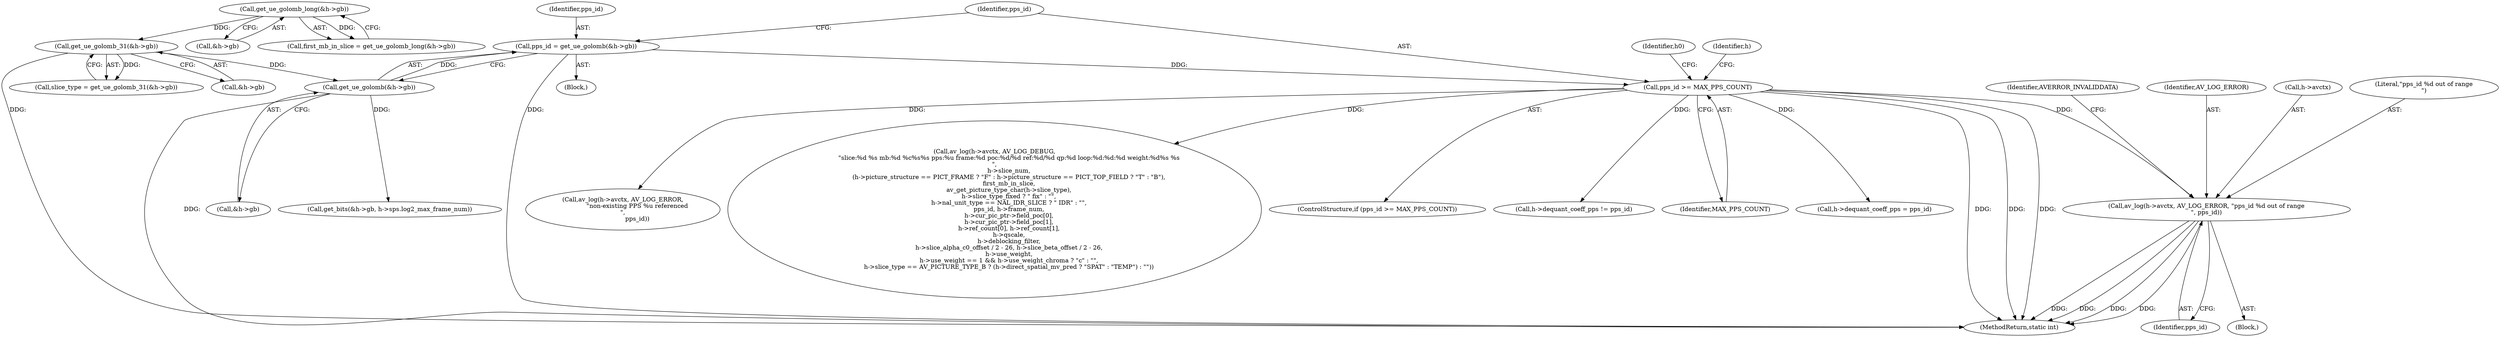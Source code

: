 digraph "0_FFmpeg_29ffeef5e73b8f41ff3a3f2242d356759c66f91f@pointer" {
"1000310" [label="(Call,av_log(h->avctx, AV_LOG_ERROR, \"pps_id %d out of range\n\", pps_id))"];
"1000306" [label="(Call,pps_id >= MAX_PPS_COUNT)"];
"1000298" [label="(Call,pps_id = get_ue_golomb(&h->gb))"];
"1000300" [label="(Call,get_ue_golomb(&h->gb))"];
"1000230" [label="(Call,get_ue_golomb_31(&h->gb))"];
"1000168" [label="(Call,get_ue_golomb_long(&h->gb))"];
"1000306" [label="(Call,pps_id >= MAX_PPS_COUNT)"];
"1000301" [label="(Call,&h->gb)"];
"1000318" [label="(Identifier,AVERROR_INVALIDDATA)"];
"1003305" [label="(Call,av_log(h->avctx, AV_LOG_DEBUG,\n               \"slice:%d %s mb:%d %c%s%s pps:%u frame:%d poc:%d/%d ref:%d/%d qp:%d loop:%d:%d:%d weight:%d%s %s\n\",\n               h->slice_num,\n               (h->picture_structure == PICT_FRAME ? \"F\" : h->picture_structure == PICT_TOP_FIELD ? \"T\" : \"B\"),\n               first_mb_in_slice,\n               av_get_picture_type_char(h->slice_type),\n               h->slice_type_fixed ? \" fix\" : \"\",\n               h->nal_unit_type == NAL_IDR_SLICE ? \" IDR\" : \"\",\n               pps_id, h->frame_num,\n               h->cur_pic_ptr->field_poc[0],\n               h->cur_pic_ptr->field_poc[1],\n               h->ref_count[0], h->ref_count[1],\n               h->qscale,\n               h->deblocking_filter,\n               h->slice_alpha_c0_offset / 2 - 26, h->slice_beta_offset / 2 - 26,\n               h->use_weight,\n               h->use_weight == 1 && h->use_weight_chroma ? \"c\" : \"\",\n               h->slice_type == AV_PICTURE_TYPE_B ? (h->direct_spatial_mv_pred ? \"SPAT\" : \"TEMP\") : \"\"))"];
"1000228" [label="(Call,slice_type = get_ue_golomb_31(&h->gb))"];
"1000230" [label="(Call,get_ue_golomb_31(&h->gb))"];
"1000305" [label="(ControlStructure,if (pps_id >= MAX_PPS_COUNT))"];
"1000231" [label="(Call,&h->gb)"];
"1000299" [label="(Identifier,pps_id)"];
"1000168" [label="(Call,get_ue_golomb_long(&h->gb))"];
"1000310" [label="(Call,av_log(h->avctx, AV_LOG_ERROR, \"pps_id %d out of range\n\", pps_id))"];
"1000298" [label="(Call,pps_id = get_ue_golomb(&h->gb))"];
"1000980" [label="(Call,h->dequant_coeff_pps != pps_id)"];
"1000314" [label="(Identifier,AV_LOG_ERROR)"];
"1000169" [label="(Call,&h->gb)"];
"1000308" [label="(Identifier,MAX_PPS_COUNT)"];
"1000986" [label="(Call,h->dequant_coeff_pps = pps_id)"];
"1000323" [label="(Identifier,h0)"];
"1003426" [label="(MethodReturn,static int)"];
"1000307" [label="(Identifier,pps_id)"];
"1000312" [label="(Identifier,h)"];
"1000311" [label="(Call,h->avctx)"];
"1000315" [label="(Literal,\"pps_id %d out of range\n\")"];
"1000127" [label="(Block,)"];
"1000166" [label="(Call,first_mb_in_slice = get_ue_golomb_long(&h->gb))"];
"1000316" [label="(Identifier,pps_id)"];
"1000309" [label="(Block,)"];
"1000327" [label="(Call,av_log(h->avctx, AV_LOG_ERROR,\n               \"non-existing PPS %u referenced\n\",\n               pps_id))"];
"1000300" [label="(Call,get_ue_golomb(&h->gb))"];
"1000997" [label="(Call,get_bits(&h->gb, h->sps.log2_max_frame_num))"];
"1000310" -> "1000309"  [label="AST: "];
"1000310" -> "1000316"  [label="CFG: "];
"1000311" -> "1000310"  [label="AST: "];
"1000314" -> "1000310"  [label="AST: "];
"1000315" -> "1000310"  [label="AST: "];
"1000316" -> "1000310"  [label="AST: "];
"1000318" -> "1000310"  [label="CFG: "];
"1000310" -> "1003426"  [label="DDG: "];
"1000310" -> "1003426"  [label="DDG: "];
"1000310" -> "1003426"  [label="DDG: "];
"1000310" -> "1003426"  [label="DDG: "];
"1000306" -> "1000310"  [label="DDG: "];
"1000306" -> "1000305"  [label="AST: "];
"1000306" -> "1000308"  [label="CFG: "];
"1000307" -> "1000306"  [label="AST: "];
"1000308" -> "1000306"  [label="AST: "];
"1000312" -> "1000306"  [label="CFG: "];
"1000323" -> "1000306"  [label="CFG: "];
"1000306" -> "1003426"  [label="DDG: "];
"1000306" -> "1003426"  [label="DDG: "];
"1000306" -> "1003426"  [label="DDG: "];
"1000298" -> "1000306"  [label="DDG: "];
"1000306" -> "1000327"  [label="DDG: "];
"1000306" -> "1000980"  [label="DDG: "];
"1000306" -> "1000986"  [label="DDG: "];
"1000306" -> "1003305"  [label="DDG: "];
"1000298" -> "1000127"  [label="AST: "];
"1000298" -> "1000300"  [label="CFG: "];
"1000299" -> "1000298"  [label="AST: "];
"1000300" -> "1000298"  [label="AST: "];
"1000307" -> "1000298"  [label="CFG: "];
"1000298" -> "1003426"  [label="DDG: "];
"1000300" -> "1000298"  [label="DDG: "];
"1000300" -> "1000301"  [label="CFG: "];
"1000301" -> "1000300"  [label="AST: "];
"1000300" -> "1003426"  [label="DDG: "];
"1000230" -> "1000300"  [label="DDG: "];
"1000300" -> "1000997"  [label="DDG: "];
"1000230" -> "1000228"  [label="AST: "];
"1000230" -> "1000231"  [label="CFG: "];
"1000231" -> "1000230"  [label="AST: "];
"1000228" -> "1000230"  [label="CFG: "];
"1000230" -> "1003426"  [label="DDG: "];
"1000230" -> "1000228"  [label="DDG: "];
"1000168" -> "1000230"  [label="DDG: "];
"1000168" -> "1000166"  [label="AST: "];
"1000168" -> "1000169"  [label="CFG: "];
"1000169" -> "1000168"  [label="AST: "];
"1000166" -> "1000168"  [label="CFG: "];
"1000168" -> "1000166"  [label="DDG: "];
}
